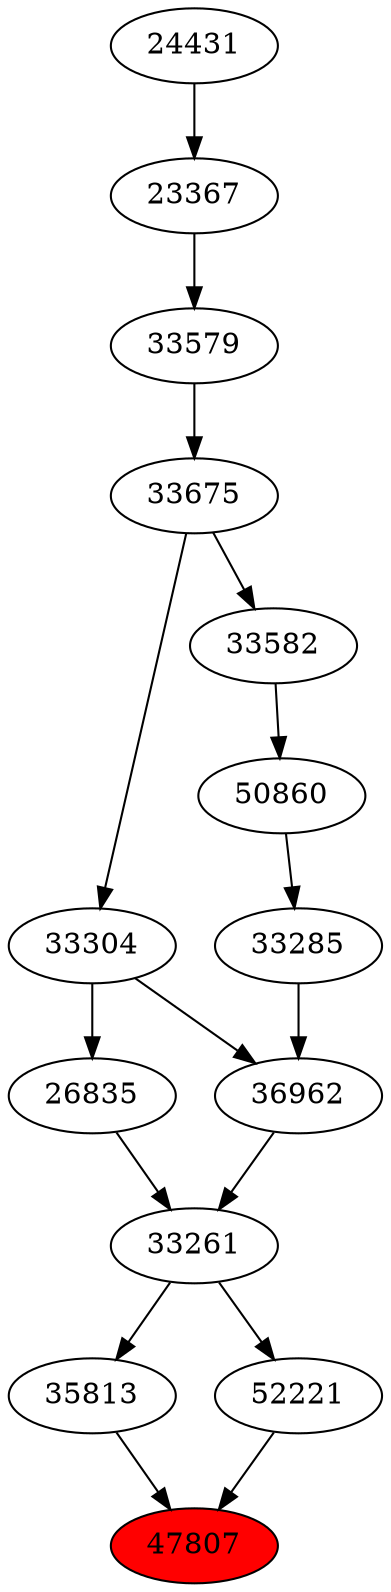 strict digraph{ 
47807 [label="47807" fillcolor=red style=filled]
35813 -> 47807
52221 -> 47807
35813 [label="35813"]
33261 -> 35813
52221 [label="52221"]
33261 -> 52221
33261 [label="33261"]
36962 -> 33261
26835 -> 33261
36962 [label="36962"]
33285 -> 36962
33304 -> 36962
26835 [label="26835"]
33304 -> 26835
33285 [label="33285"]
50860 -> 33285
33304 [label="33304"]
33675 -> 33304
50860 [label="50860"]
33582 -> 50860
33675 [label="33675"]
33579 -> 33675
33582 [label="33582"]
33675 -> 33582
33579 [label="33579"]
23367 -> 33579
23367 [label="23367"]
24431 -> 23367
24431 [label="24431"]
}